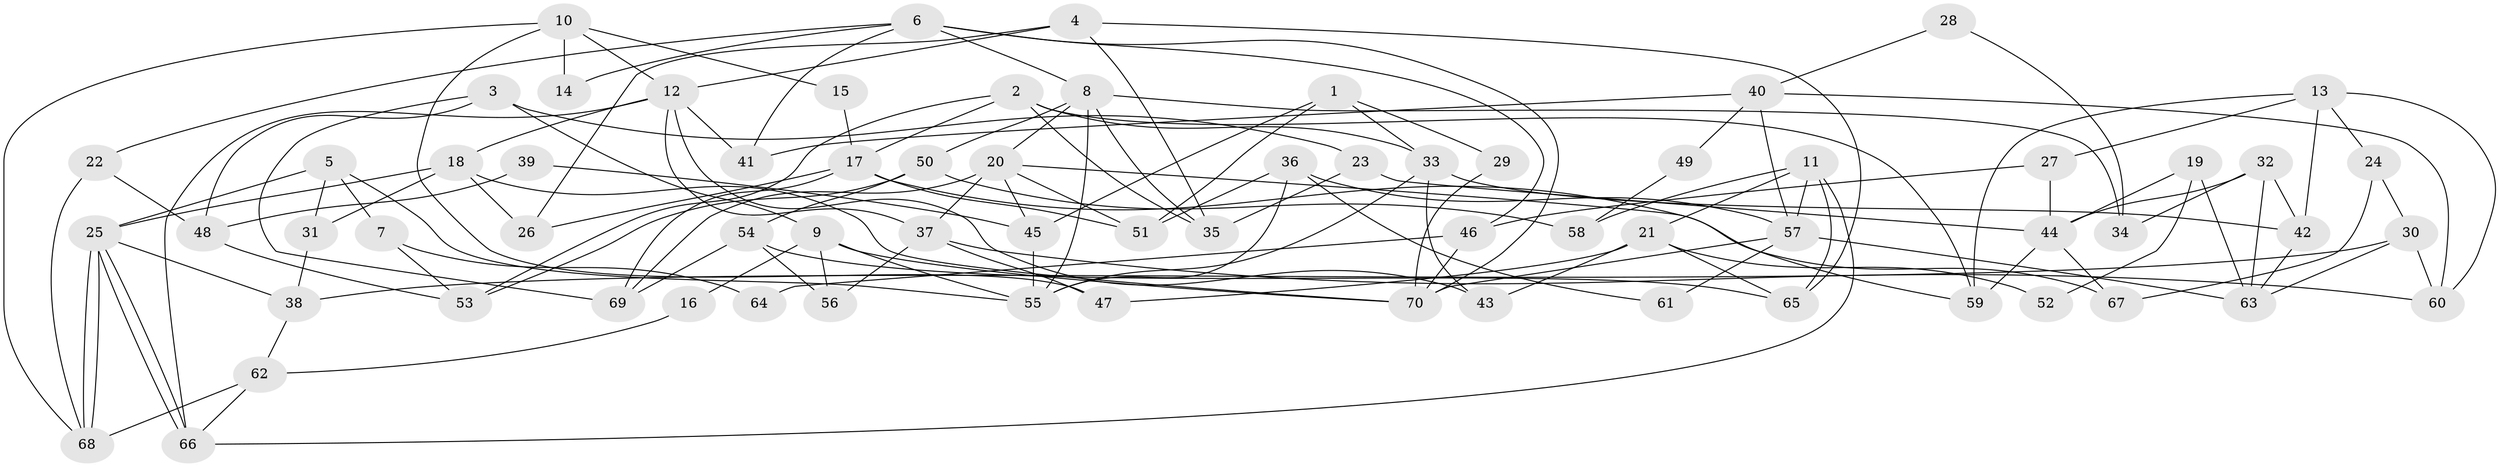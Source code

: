 // coarse degree distribution, {6: 0.24489795918367346, 7: 0.061224489795918366, 4: 0.16326530612244897, 9: 0.02040816326530612, 5: 0.14285714285714285, 11: 0.02040816326530612, 2: 0.12244897959183673, 3: 0.20408163265306123, 8: 0.02040816326530612}
// Generated by graph-tools (version 1.1) at 2025/18/03/04/25 18:18:57]
// undirected, 70 vertices, 140 edges
graph export_dot {
graph [start="1"]
  node [color=gray90,style=filled];
  1;
  2;
  3;
  4;
  5;
  6;
  7;
  8;
  9;
  10;
  11;
  12;
  13;
  14;
  15;
  16;
  17;
  18;
  19;
  20;
  21;
  22;
  23;
  24;
  25;
  26;
  27;
  28;
  29;
  30;
  31;
  32;
  33;
  34;
  35;
  36;
  37;
  38;
  39;
  40;
  41;
  42;
  43;
  44;
  45;
  46;
  47;
  48;
  49;
  50;
  51;
  52;
  53;
  54;
  55;
  56;
  57;
  58;
  59;
  60;
  61;
  62;
  63;
  64;
  65;
  66;
  67;
  68;
  69;
  70;
  1 -- 33;
  1 -- 45;
  1 -- 29;
  1 -- 51;
  2 -- 35;
  2 -- 59;
  2 -- 17;
  2 -- 33;
  2 -- 53;
  3 -- 23;
  3 -- 48;
  3 -- 9;
  3 -- 69;
  4 -- 26;
  4 -- 65;
  4 -- 12;
  4 -- 35;
  5 -- 55;
  5 -- 25;
  5 -- 7;
  5 -- 31;
  6 -- 70;
  6 -- 8;
  6 -- 14;
  6 -- 22;
  6 -- 41;
  6 -- 46;
  7 -- 53;
  7 -- 64;
  8 -- 20;
  8 -- 55;
  8 -- 34;
  8 -- 35;
  8 -- 50;
  9 -- 70;
  9 -- 16;
  9 -- 55;
  9 -- 56;
  10 -- 68;
  10 -- 12;
  10 -- 14;
  10 -- 15;
  10 -- 47;
  11 -- 66;
  11 -- 21;
  11 -- 57;
  11 -- 58;
  11 -- 65;
  12 -- 37;
  12 -- 18;
  12 -- 41;
  12 -- 43;
  12 -- 66;
  13 -- 59;
  13 -- 42;
  13 -- 24;
  13 -- 27;
  13 -- 60;
  15 -- 17;
  16 -- 62;
  17 -- 69;
  17 -- 26;
  17 -- 51;
  17 -- 67;
  18 -- 25;
  18 -- 26;
  18 -- 31;
  18 -- 70;
  19 -- 44;
  19 -- 63;
  19 -- 52;
  20 -- 51;
  20 -- 37;
  20 -- 45;
  20 -- 59;
  20 -- 69;
  21 -- 43;
  21 -- 65;
  21 -- 47;
  21 -- 52;
  22 -- 68;
  22 -- 48;
  23 -- 44;
  23 -- 35;
  24 -- 30;
  24 -- 67;
  25 -- 66;
  25 -- 66;
  25 -- 68;
  25 -- 68;
  25 -- 38;
  27 -- 46;
  27 -- 44;
  28 -- 40;
  28 -- 34;
  29 -- 70;
  30 -- 60;
  30 -- 38;
  30 -- 63;
  31 -- 38;
  32 -- 44;
  32 -- 42;
  32 -- 34;
  32 -- 63;
  33 -- 55;
  33 -- 42;
  33 -- 43;
  36 -- 57;
  36 -- 51;
  36 -- 55;
  36 -- 61;
  37 -- 60;
  37 -- 47;
  37 -- 56;
  38 -- 62;
  39 -- 48;
  39 -- 45;
  40 -- 57;
  40 -- 41;
  40 -- 49;
  40 -- 60;
  42 -- 63;
  44 -- 67;
  44 -- 59;
  45 -- 55;
  46 -- 70;
  46 -- 64;
  48 -- 53;
  49 -- 58;
  50 -- 54;
  50 -- 53;
  50 -- 58;
  54 -- 69;
  54 -- 56;
  54 -- 65;
  57 -- 63;
  57 -- 61;
  57 -- 70;
  62 -- 66;
  62 -- 68;
}
